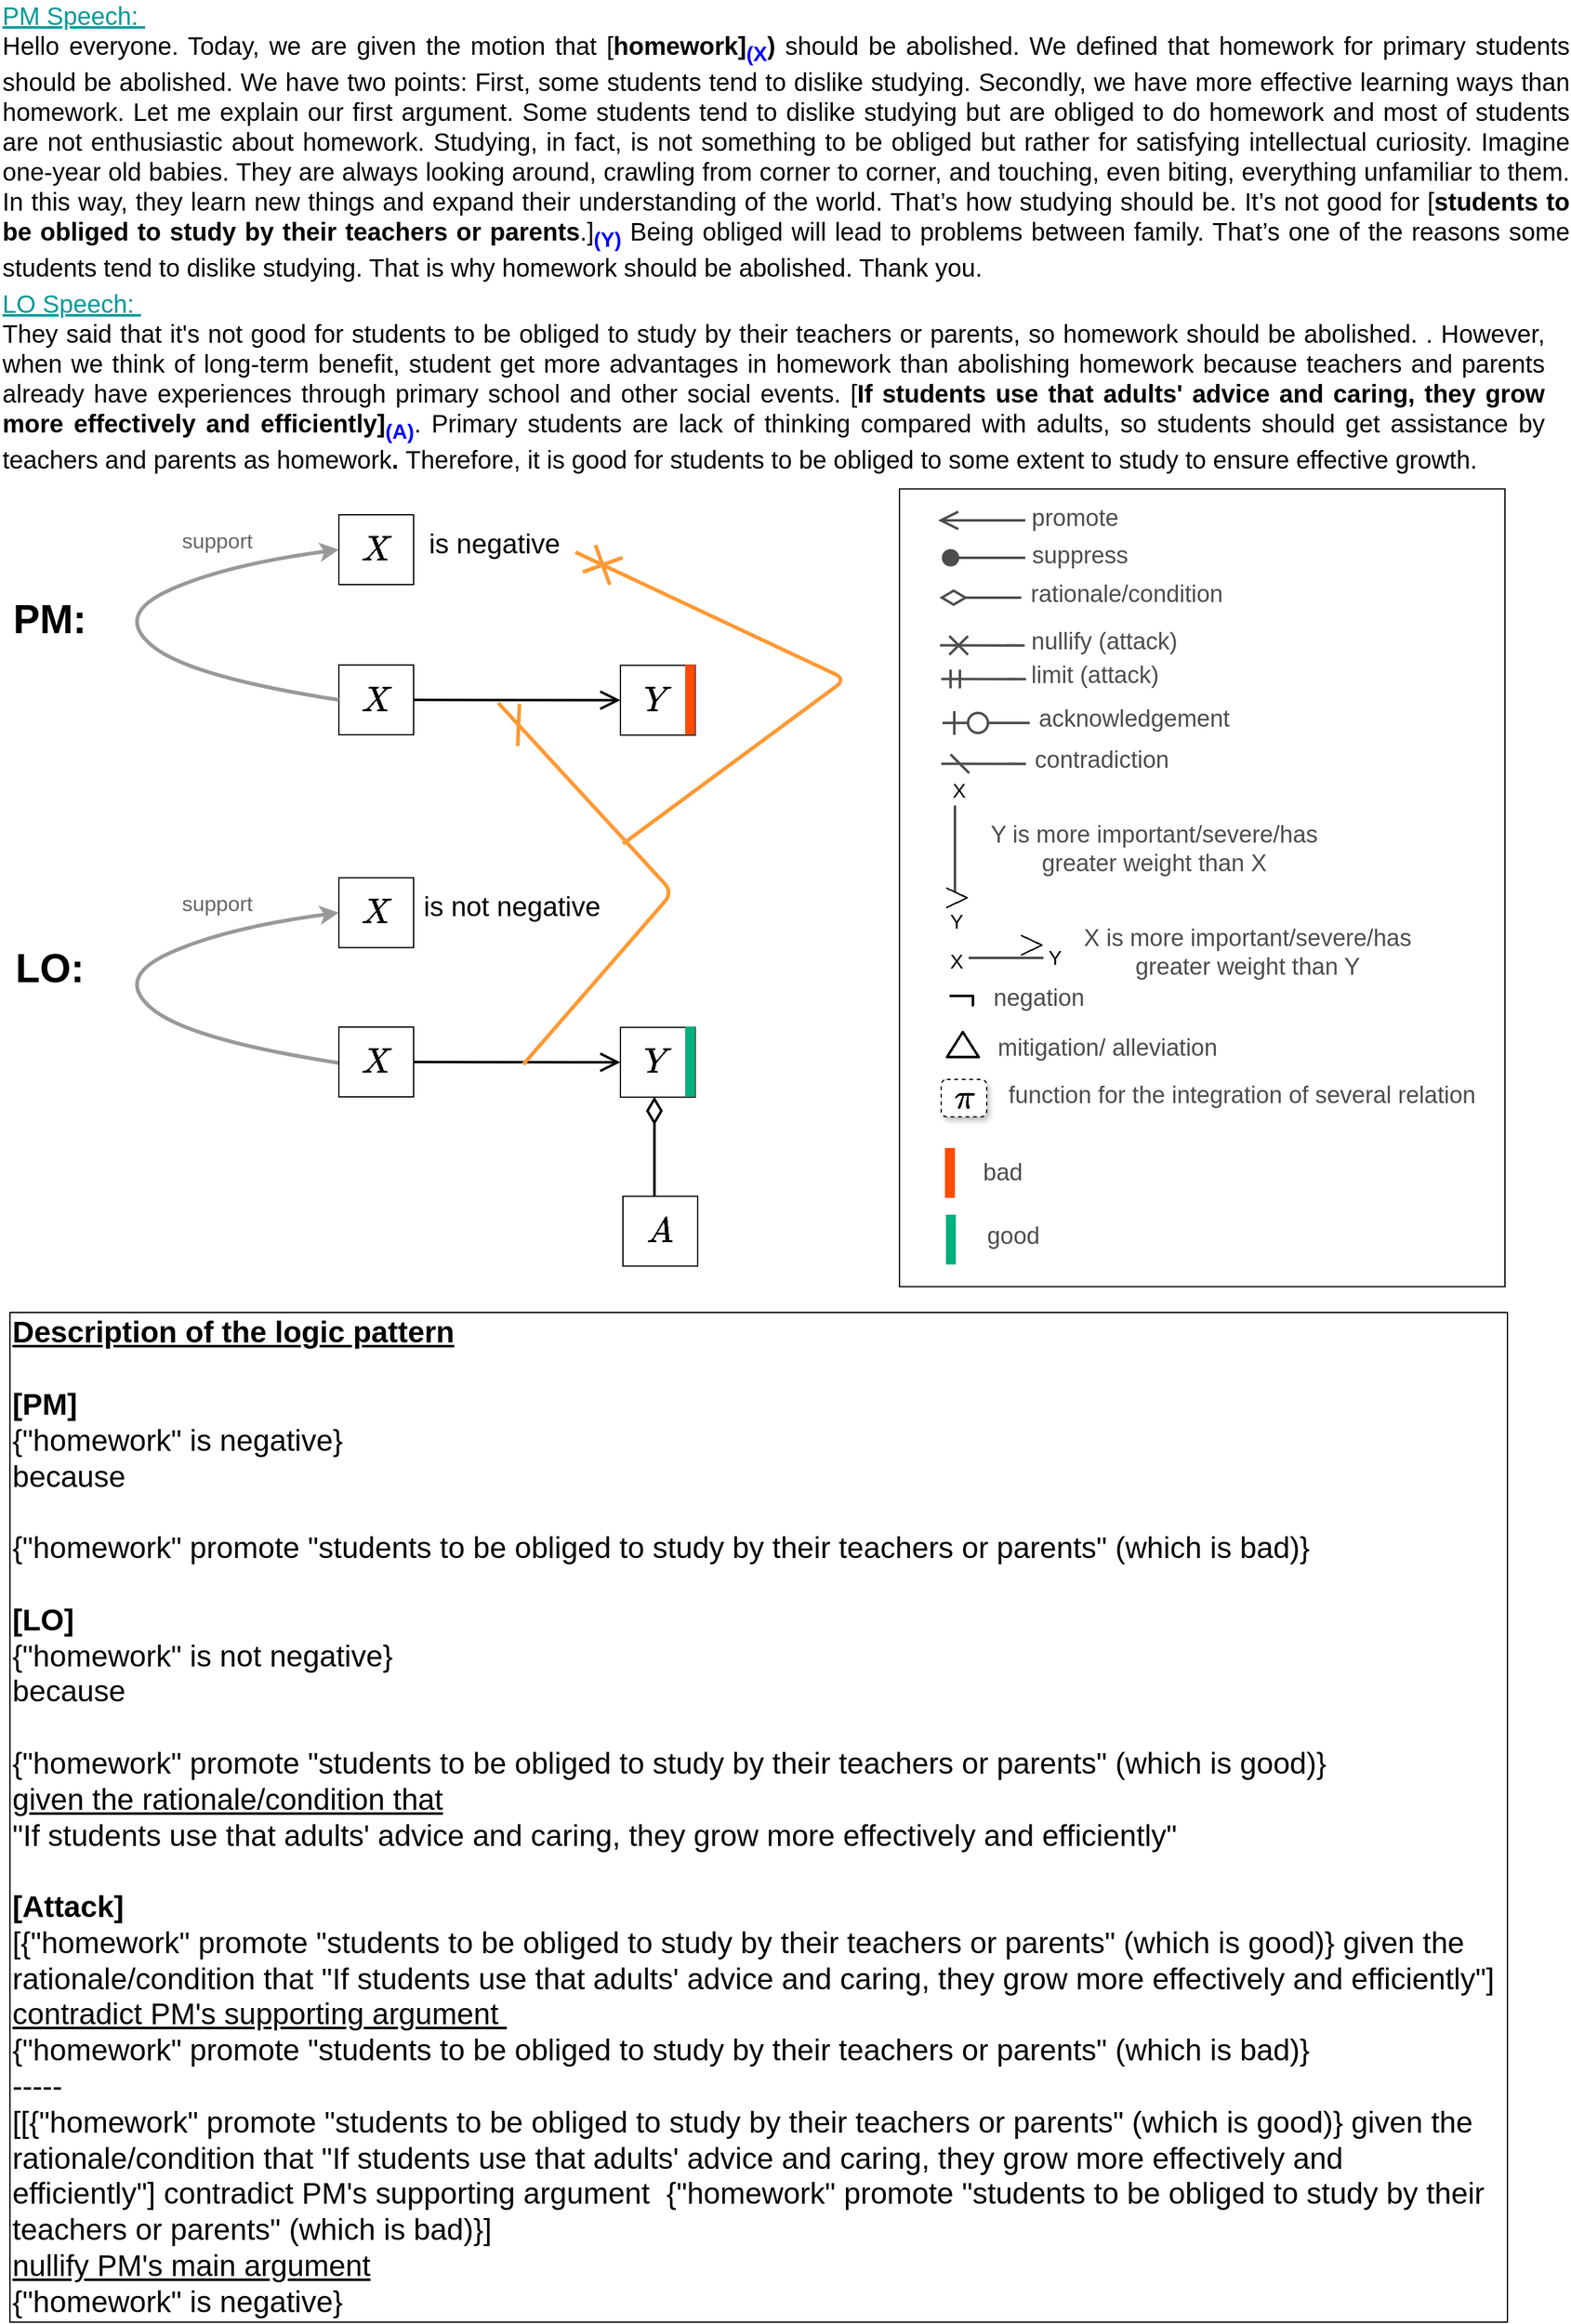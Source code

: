 <mxfile version="15.8.3" type="device"><diagram id="NebdKccpn1Tcwdz-Rh-k" name="Page-1"><mxGraphModel dx="1475" dy="936" grid="1" gridSize="10" guides="1" tooltips="1" connect="1" arrows="1" fold="1" page="1" pageScale="1" pageWidth="1100" pageHeight="1700" math="1" shadow="0"><root><mxCell id="0"/><mxCell id="1" parent="0"/><mxCell id="UqYzVpXplDqsbALxIXjI-1" value="&lt;div style=&quot;text-align: justify ; font-size: 20px&quot;&gt;&lt;font style=&quot;font-size: 20px&quot; color=&quot;#009999&quot;&gt;&lt;u&gt;PM Speech:&amp;nbsp;&lt;/u&gt;&lt;/font&gt;&lt;/div&gt;&lt;div style=&quot;text-align: justify&quot;&gt;&lt;span style=&quot;font-size: 20px&quot;&gt;Hello everyone. Today, we are given the motion that [&lt;b&gt;homework]&lt;sub&gt;&lt;font color=&quot;#0000ff&quot;&gt;(X&lt;/font&gt;&lt;/sub&gt;)&lt;/b&gt; should be abolished. We defined that homework for primary students should be abolished. We have two points: First, some students tend to dislike studying. Secondly, we have more effective learning ways than homework. Let me explain our first argument. Some students tend to dislike studying but are obliged to do homework and most of students are not enthusiastic about homework. Studying, in fact, is not something to be obliged but rather for satisfying intellectual curiosity. Imagine one-year old babies. They are always looking around, crawling from corner to corner, and touching, even biting, everything unfamiliar to them. In this way, they learn new things and expand their understanding of the world. That’s how studying should be. It’s not good for [&lt;b&gt;students to be obliged to study by their teachers or parents&lt;/b&gt;.]&lt;b&gt;&lt;sub&gt;&lt;font color=&quot;#0000ff&quot;&gt;(Y)&lt;/font&gt;&lt;/sub&gt;&lt;/b&gt; Being obliged will lead to problems between family. That’s one of the reasons some students tend to dislike studying. That is why homework should be abolished. Thank you.&lt;/span&gt;&lt;br&gt;&lt;/div&gt;" style="text;html=1;strokeColor=none;fillColor=none;align=left;verticalAlign=middle;whiteSpace=wrap;rounded=0;" parent="1" vertex="1"><mxGeometry x="550" y="144" width="1260" height="190" as="geometry"/></mxCell><mxCell id="UqYzVpXplDqsbALxIXjI-2" value="&lt;div style=&quot;text-align: justify ; font-size: 20px&quot;&gt;&lt;font style=&quot;font-size: 20px&quot; color=&quot;#009999&quot;&gt;&lt;u&gt;LO Speech:&amp;nbsp;&lt;/u&gt;&lt;/font&gt;&lt;/div&gt;&lt;div style=&quot;text-align: justify&quot;&gt;&lt;span style=&quot;font-size: 20px&quot;&gt;They said that it's not good for students to be obliged to study by their teachers or parents, so homework should be abolished. . However, when we think of long-term benefit, student get more advantages in homework than abolishing homework because teachers and parents already have experiences through primary school and other social events. [&lt;b&gt;If students use that adults' advice and caring, they grow more effectively and efficiently]&lt;sub&gt;&lt;font color=&quot;#0000ff&quot;&gt;(A)&lt;/font&gt;&lt;/sub&gt;&lt;/b&gt;. Primary students are lack of thinking compared with adults, so students should get assistance by teachers and parents as homework&lt;b&gt;.&lt;/b&gt;&amp;nbsp;Therefore, it is good for students to be obliged to some extent to study to ensure effective growth.&lt;/span&gt;&lt;br&gt;&lt;/div&gt;" style="text;html=1;strokeColor=none;fillColor=none;align=left;verticalAlign=middle;whiteSpace=wrap;rounded=0;" parent="1" vertex="1"><mxGeometry x="550" y="362" width="1240" height="140" as="geometry"/></mxCell><mxCell id="UqYzVpXplDqsbALxIXjI-18" value="&lt;font size=&quot;1&quot;&gt;&lt;b style=&quot;font-size: 32px&quot;&gt;PM:&lt;/b&gt;&lt;/font&gt;" style="text;html=1;strokeColor=none;fillColor=none;align=center;verticalAlign=middle;whiteSpace=wrap;rounded=0;" parent="1" vertex="1"><mxGeometry x="550" y="603" width="80" height="40" as="geometry"/></mxCell><mxCell id="UqYzVpXplDqsbALxIXjI-19" value="&lt;font size=&quot;1&quot;&gt;&lt;b style=&quot;font-size: 32px&quot;&gt;LO:&lt;/b&gt;&lt;/font&gt;" style="text;html=1;strokeColor=none;fillColor=none;align=center;verticalAlign=middle;whiteSpace=wrap;rounded=0;" parent="1" vertex="1"><mxGeometry x="550" y="883" width="80" height="40" as="geometry"/></mxCell><mxCell id="UqYzVpXplDqsbALxIXjI-66" value="&lt;font style=&quot;font-size: 24px&quot;&gt;$$X$$&lt;/font&gt;" style="whiteSpace=wrap;html=1;align=center;" parent="1" vertex="1"><mxGeometry x="822" y="539" width="60" height="56" as="geometry"/></mxCell><mxCell id="UqYzVpXplDqsbALxIXjI-67" value="&lt;font style=&quot;font-size: 22px&quot;&gt;is negative&lt;/font&gt;" style="text;html=1;strokeColor=none;fillColor=none;align=center;verticalAlign=middle;whiteSpace=wrap;rounded=0;" parent="1" vertex="1"><mxGeometry x="892" y="545.5" width="110" height="35" as="geometry"/></mxCell><mxCell id="UqYzVpXplDqsbALxIXjI-68" value="&lt;span style=&quot;font-size: 24px&quot;&gt;$$X$$&lt;/span&gt;" style="whiteSpace=wrap;html=1;align=center;" parent="1" vertex="1"><mxGeometry x="822" y="659.5" width="60" height="56" as="geometry"/></mxCell><mxCell id="UqYzVpXplDqsbALxIXjI-69" value="&lt;font style=&quot;font-size: 24px&quot;&gt;$$Y$$&lt;/font&gt;" style="whiteSpace=wrap;html=1;align=center;" parent="1" vertex="1"><mxGeometry x="1048" y="659.75" width="60" height="56" as="geometry"/></mxCell><mxCell id="UqYzVpXplDqsbALxIXjI-70" value="" style="whiteSpace=wrap;html=1;fontColor=#666666;fillColor=#FF4B00;strokeColor=none;" parent="1" vertex="1"><mxGeometry x="1100" y="659.25" width="8" height="56" as="geometry"/></mxCell><mxCell id="UqYzVpXplDqsbALxIXjI-72" value="" style="endArrow=open;html=1;fontColor=#666666;endSize=12;entryX=0;entryY=0.5;entryDx=0;entryDy=0;endFill=0;strokeWidth=2;exitX=1;exitY=0.5;exitDx=0;exitDy=0;" parent="1" source="UqYzVpXplDqsbALxIXjI-68" target="UqYzVpXplDqsbALxIXjI-69" edge="1"><mxGeometry width="50" height="50" relative="1" as="geometry"><mxPoint x="928" y="687.16" as="sourcePoint"/><mxPoint x="1020.0" y="687.16" as="targetPoint"/></mxGeometry></mxCell><mxCell id="UqYzVpXplDqsbALxIXjI-77" value="" style="curved=1;endArrow=classic;html=1;strokeWidth=3;exitX=0;exitY=0.5;exitDx=0;exitDy=0;entryX=0;entryY=0.5;entryDx=0;entryDy=0;strokeColor=#999999;" parent="1" source="UqYzVpXplDqsbALxIXjI-68" target="UqYzVpXplDqsbALxIXjI-66" edge="1"><mxGeometry width="50" height="50" relative="1" as="geometry"><mxPoint x="542" y="689" as="sourcePoint"/><mxPoint x="592" y="639" as="targetPoint"/><Array as="points"><mxPoint x="702" y="669"/><mxPoint x="642" y="619"/><mxPoint x="732" y="579"/></Array></mxGeometry></mxCell><mxCell id="UqYzVpXplDqsbALxIXjI-78" value="&lt;font style=&quot;font-size: 17px&quot; color=&quot;#666666&quot;&gt;support&lt;/font&gt;" style="text;html=1;fillColor=none;align=center;verticalAlign=middle;whiteSpace=wrap;rounded=0;rotation=0;" parent="1" vertex="1"><mxGeometry x="692" y="545.5" width="65" height="30" as="geometry"/></mxCell><mxCell id="UqYzVpXplDqsbALxIXjI-79" value="&lt;font style=&quot;font-size: 24px&quot;&gt;$$X$$&lt;/font&gt;" style="whiteSpace=wrap;html=1;align=center;" parent="1" vertex="1"><mxGeometry x="822" y="830.25" width="60" height="56" as="geometry"/></mxCell><mxCell id="UqYzVpXplDqsbALxIXjI-80" value="&lt;font style=&quot;font-size: 22px&quot;&gt;is not negative&lt;/font&gt;" style="text;html=1;strokeColor=none;fillColor=none;align=center;verticalAlign=middle;whiteSpace=wrap;rounded=0;" parent="1" vertex="1"><mxGeometry x="887" y="836.75" width="148" height="35" as="geometry"/></mxCell><mxCell id="UqYzVpXplDqsbALxIXjI-85" value="" style="curved=1;endArrow=classic;html=1;strokeWidth=3;exitX=0;exitY=0.5;exitDx=0;exitDy=0;entryX=0;entryY=0.5;entryDx=0;entryDy=0;strokeColor=#999999;" parent="1" target="UqYzVpXplDqsbALxIXjI-79" edge="1"><mxGeometry width="50" height="50" relative="1" as="geometry"><mxPoint x="822" y="978.75" as="sourcePoint"/><mxPoint x="592" y="930.25" as="targetPoint"/><Array as="points"><mxPoint x="702" y="960.25"/><mxPoint x="642" y="910.25"/><mxPoint x="732" y="870.25"/></Array></mxGeometry></mxCell><mxCell id="UqYzVpXplDqsbALxIXjI-86" value="&lt;font style=&quot;font-size: 17px&quot; color=&quot;#666666&quot;&gt;support&lt;/font&gt;" style="text;html=1;fillColor=none;align=center;verticalAlign=middle;whiteSpace=wrap;rounded=0;rotation=0;" parent="1" vertex="1"><mxGeometry x="692" y="836.75" width="65" height="30" as="geometry"/></mxCell><mxCell id="6CGI5jLV4uSBRsjH8G13-3" value="" style="rounded=0;whiteSpace=wrap;html=1;glass=0;sketch=0;strokeColor=default;fillColor=none;" parent="1" vertex="1"><mxGeometry x="1272" y="518.25" width="486" height="640" as="geometry"/></mxCell><mxCell id="6CGI5jLV4uSBRsjH8G13-4" value="" style="endArrow=ERzeroToOne;html=1;endFill=1;endSize=16;strokeWidth=2;strokeColor=#4D4D4D;" parent="1" edge="1"><mxGeometry width="50" height="50" relative="1" as="geometry"><mxPoint x="1376.5" y="706" as="sourcePoint"/><mxPoint x="1306.5" y="706" as="targetPoint"/></mxGeometry></mxCell><mxCell id="6CGI5jLV4uSBRsjH8G13-5" value="" style="endArrow=none;html=1;endSize=16;strokeWidth=2;strokeColor=#4D4D4D;" parent="1" edge="1"><mxGeometry width="50" height="50" relative="1" as="geometry"><mxPoint x="1316.5" y="842.25" as="sourcePoint"/><mxPoint x="1316.5" y="772.25" as="targetPoint"/></mxGeometry></mxCell><mxCell id="6CGI5jLV4uSBRsjH8G13-6" value="&lt;span style=&quot;font-size: 24px&quot;&gt;&lt;font style=&quot;font-size: 24px&quot;&gt;$$&amp;gt;$$&lt;/font&gt;&lt;/span&gt;" style="text;html=1;strokeColor=none;fillColor=none;align=center;verticalAlign=middle;whiteSpace=wrap;rounded=0;fontSize=24;fontStyle=1;horizontal=1;" parent="1" vertex="1"><mxGeometry x="1297.5" y="835.25" width="40" height="20" as="geometry"/></mxCell><mxCell id="6CGI5jLV4uSBRsjH8G13-7" value="&lt;span style=&quot;font-size: 19px&quot;&gt;Y is more important/severe/has greater weight than X&lt;/span&gt;" style="text;html=1;strokeColor=none;fillColor=none;align=center;verticalAlign=middle;whiteSpace=wrap;rounded=0;fontColor=#4D4D4D;" parent="1" vertex="1"><mxGeometry x="1328.5" y="782.25" width="294.5" height="50" as="geometry"/></mxCell><mxCell id="6CGI5jLV4uSBRsjH8G13-8" value="&lt;font style=&quot;font-size: 16px&quot;&gt;X&lt;/font&gt;" style="text;html=1;strokeColor=none;fillColor=none;align=center;verticalAlign=middle;whiteSpace=wrap;rounded=0;fontSize=14;" parent="1" vertex="1"><mxGeometry x="1299.5" y="750" width="40" height="20" as="geometry"/></mxCell><mxCell id="6CGI5jLV4uSBRsjH8G13-9" value="&lt;font style=&quot;font-size: 16px&quot;&gt;Y&lt;/font&gt;" style="text;html=1;strokeColor=none;fillColor=none;align=center;verticalAlign=middle;whiteSpace=wrap;rounded=0;fontSize=14;" parent="1" vertex="1"><mxGeometry x="1297.5" y="855.25" width="40" height="20" as="geometry"/></mxCell><mxCell id="6CGI5jLV4uSBRsjH8G13-10" value="" style="endArrow=none;html=1;endSize=0;strokeWidth=2;startArrow=cross;startFill=0;startSize=12;strokeColor=#4D4D4D;" parent="1" edge="1"><mxGeometry width="50" height="50" relative="1" as="geometry"><mxPoint x="1304.5" y="643.75" as="sourcePoint"/><mxPoint x="1372.5" y="643.87" as="targetPoint"/><Array as="points"><mxPoint x="1372.5" y="643.87"/><mxPoint x="1354.5" y="643.75"/></Array></mxGeometry></mxCell><mxCell id="6CGI5jLV4uSBRsjH8G13-11" value="&lt;font style=&quot;font-size: 19px&quot;&gt;nullify (attack)&lt;/font&gt;" style="text;html=1;strokeColor=none;fillColor=none;align=center;verticalAlign=middle;whiteSpace=wrap;rounded=0;fontColor=#4D4D4D;" parent="1" vertex="1"><mxGeometry x="1366.5" y="624" width="138.5" height="34" as="geometry"/></mxCell><mxCell id="6CGI5jLV4uSBRsjH8G13-12" value="" style="endArrow=open;html=1;fontColor=#666666;endSize=12;endFill=0;strokeWidth=2;strokeColor=#4D4D4D;" parent="1" edge="1"><mxGeometry width="50" height="50" relative="1" as="geometry"><mxPoint x="1373" y="543.5" as="sourcePoint"/><mxPoint x="1303" y="543.5" as="targetPoint"/></mxGeometry></mxCell><mxCell id="6CGI5jLV4uSBRsjH8G13-13" value="&lt;span style=&quot;font-size: 19px&quot;&gt;promote&lt;/span&gt;" style="text;html=1;strokeColor=none;fillColor=none;align=center;verticalAlign=middle;whiteSpace=wrap;rounded=0;fontColor=#4D4D4D;" parent="1" vertex="1"><mxGeometry x="1373" y="524.5" width="80" height="34" as="geometry"/></mxCell><mxCell id="6CGI5jLV4uSBRsjH8G13-14" value="" style="endArrow=oval;html=1;fontColor=#666666;endSize=12;endFill=1;strokeWidth=2;strokeColor=#4D4D4D;" parent="1" edge="1"><mxGeometry width="50" height="50" relative="1" as="geometry"><mxPoint x="1373" y="573.5" as="sourcePoint"/><mxPoint x="1313" y="573.5" as="targetPoint"/></mxGeometry></mxCell><mxCell id="6CGI5jLV4uSBRsjH8G13-15" value="&lt;span style=&quot;font-size: 19px&quot;&gt;suppress&lt;/span&gt;" style="text;html=1;strokeColor=none;fillColor=none;align=center;verticalAlign=middle;whiteSpace=wrap;rounded=0;fontColor=#4D4D4D;" parent="1" vertex="1"><mxGeometry x="1377" y="554.5" width="80" height="34" as="geometry"/></mxCell><mxCell id="6CGI5jLV4uSBRsjH8G13-16" value="" style="endArrow=none;html=1;endSize=0;strokeWidth=2;startArrow=diamondThin;startFill=0;startSize=17;strokeColor=#4D4D4D;" parent="1" edge="1"><mxGeometry width="50" height="50" relative="1" as="geometry"><mxPoint x="1304" y="605.5" as="sourcePoint"/><mxPoint x="1342" y="605.5" as="targetPoint"/><Array as="points"><mxPoint x="1374" y="605.5"/><mxPoint x="1352" y="605.5"/></Array></mxGeometry></mxCell><mxCell id="6CGI5jLV4uSBRsjH8G13-17" value="&lt;font style=&quot;font-size: 19px&quot;&gt;rationale/condition&lt;/font&gt;" style="text;html=1;strokeColor=none;fillColor=none;align=center;verticalAlign=middle;whiteSpace=wrap;rounded=0;fontColor=#4D4D4D;" parent="1" vertex="1"><mxGeometry x="1369" y="585.5" width="171" height="34" as="geometry"/></mxCell><mxCell id="6CGI5jLV4uSBRsjH8G13-18" value="&lt;font style=&quot;font-size: 19px&quot;&gt;acknowledgement&lt;/font&gt;" style="text;html=1;strokeColor=none;fillColor=none;align=center;verticalAlign=middle;whiteSpace=wrap;rounded=0;fontColor=#4D4D4D;" parent="1" vertex="1"><mxGeometry x="1377" y="686" width="167" height="34" as="geometry"/></mxCell><mxCell id="6CGI5jLV4uSBRsjH8G13-19" value="" style="endArrow=none;html=1;endSize=16;strokeWidth=2;strokeColor=#4D4D4D;" parent="1" edge="1"><mxGeometry width="50" height="50" relative="1" as="geometry"><mxPoint x="1387.5" y="894.5" as="sourcePoint"/><mxPoint x="1327.5" y="894.5" as="targetPoint"/></mxGeometry></mxCell><mxCell id="6CGI5jLV4uSBRsjH8G13-20" value="&lt;span style=&quot;font-size: 24px&quot;&gt;&lt;font style=&quot;font-size: 24px&quot;&gt;$$&amp;gt;$$&lt;/font&gt;&lt;/span&gt;" style="text;html=1;strokeColor=none;fillColor=none;align=center;verticalAlign=middle;whiteSpace=wrap;rounded=0;fontSize=24;fontStyle=1;horizontal=1;" parent="1" vertex="1"><mxGeometry x="1357.5" y="872.5" width="40" height="20" as="geometry"/></mxCell><mxCell id="6CGI5jLV4uSBRsjH8G13-21" value="&lt;font style=&quot;font-size: 16px&quot;&gt;X&lt;/font&gt;" style="text;html=1;strokeColor=none;fillColor=none;align=center;verticalAlign=middle;whiteSpace=wrap;rounded=0;fontSize=14;" parent="1" vertex="1"><mxGeometry x="1297.5" y="886.5" width="40" height="20" as="geometry"/></mxCell><mxCell id="6CGI5jLV4uSBRsjH8G13-22" value="&lt;font style=&quot;font-size: 16px&quot;&gt;Y&lt;/font&gt;" style="text;html=1;strokeColor=none;fillColor=none;align=center;verticalAlign=middle;whiteSpace=wrap;rounded=0;fontSize=14;" parent="1" vertex="1"><mxGeometry x="1376.5" y="883.5" width="40" height="20" as="geometry"/></mxCell><mxCell id="6CGI5jLV4uSBRsjH8G13-23" value="&lt;span style=&quot;font-size: 19px&quot;&gt;X is more important/severe/has greater weight&amp;nbsp;&lt;/span&gt;&lt;span style=&quot;font-size: 19px&quot;&gt;than Y&lt;/span&gt;" style="text;html=1;strokeColor=none;fillColor=none;align=center;verticalAlign=middle;whiteSpace=wrap;rounded=0;fontColor=#4D4D4D;" parent="1" vertex="1"><mxGeometry x="1417.5" y="872.5" width="266.5" height="34" as="geometry"/></mxCell><mxCell id="6CGI5jLV4uSBRsjH8G13-24" value="" style="endArrow=none;html=1;endSize=0;strokeWidth=2;startArrow=dash;startFill=0;startSize=12;strokeColor=#4D4D4D;" parent="1" edge="1"><mxGeometry width="50" height="50" relative="1" as="geometry"><mxPoint x="1305.5" y="738.75" as="sourcePoint"/><mxPoint x="1373.5" y="738.87" as="targetPoint"/><Array as="points"><mxPoint x="1373.5" y="738.87"/><mxPoint x="1355.5" y="738.75"/></Array></mxGeometry></mxCell><mxCell id="6CGI5jLV4uSBRsjH8G13-25" value="&lt;font style=&quot;font-size: 19px&quot;&gt;contradiction&lt;/font&gt;" style="text;html=1;strokeColor=none;fillColor=none;align=center;verticalAlign=middle;whiteSpace=wrap;rounded=0;fontColor=#4D4D4D;" parent="1" vertex="1"><mxGeometry x="1379.5" y="719" width="109" height="34" as="geometry"/></mxCell><mxCell id="6CGI5jLV4uSBRsjH8G13-26" value="" style="whiteSpace=wrap;html=1;fontColor=#666666;strokeColor=none;fillColor=#FF4B00;" parent="1" vertex="1"><mxGeometry x="1308.5" y="1047" width="8" height="40" as="geometry"/></mxCell><mxCell id="6CGI5jLV4uSBRsjH8G13-27" value="&lt;span style=&quot;font-size: 19px&quot;&gt;bad&lt;/span&gt;" style="text;html=1;strokeColor=none;fillColor=none;align=center;verticalAlign=middle;whiteSpace=wrap;rounded=0;fontColor=#4D4D4D;" parent="1" vertex="1"><mxGeometry x="1327" y="1050" width="55.5" height="34" as="geometry"/></mxCell><mxCell id="6CGI5jLV4uSBRsjH8G13-28" value="" style="whiteSpace=wrap;html=1;fontColor=#666666;strokeColor=none;fillColor=#03AF7A;" parent="1" vertex="1"><mxGeometry x="1309.25" y="1100.5" width="8" height="40" as="geometry"/></mxCell><mxCell id="6CGI5jLV4uSBRsjH8G13-29" value="&lt;span style=&quot;font-size: 19px&quot;&gt;good&lt;/span&gt;" style="text;html=1;strokeColor=none;fillColor=none;align=center;verticalAlign=middle;whiteSpace=wrap;rounded=0;fontColor=#4D4D4D;" parent="1" vertex="1"><mxGeometry x="1330" y="1100.5" width="66.5" height="34" as="geometry"/></mxCell><mxCell id="6CGI5jLV4uSBRsjH8G13-30" value="&lt;span style=&quot;font-size: 19px&quot;&gt;mitigation/&amp;nbsp;&lt;/span&gt;&lt;span style=&quot;font-size: 19px&quot;&gt;alleviation&lt;/span&gt;" style="text;html=1;strokeColor=none;fillColor=none;align=center;verticalAlign=middle;whiteSpace=wrap;rounded=0;fontColor=#4D4D4D;" parent="1" vertex="1"><mxGeometry x="1346.25" y="949.75" width="186" height="34" as="geometry"/></mxCell><mxCell id="6CGI5jLV4uSBRsjH8G13-31" value="&lt;font style=&quot;font-size: 26px&quot;&gt;$$\boldsymbol{\triangle}$$&lt;/font&gt;" style="text;html=1;strokeColor=none;fillColor=none;align=center;verticalAlign=middle;whiteSpace=wrap;rounded=0;" parent="1" vertex="1"><mxGeometry x="1293.25" y="948.75" width="60" height="35" as="geometry"/></mxCell><mxCell id="6CGI5jLV4uSBRsjH8G13-32" value="&lt;font style=&quot;font-size: 26px&quot;&gt;$$\boldsymbol{\neg}$$&lt;/font&gt;" style="text;html=1;strokeColor=none;fillColor=none;align=center;verticalAlign=middle;whiteSpace=wrap;rounded=0;" parent="1" vertex="1"><mxGeometry x="1291.5" y="909.75" width="60" height="35" as="geometry"/></mxCell><mxCell id="6CGI5jLV4uSBRsjH8G13-33" value="&lt;span style=&quot;font-size: 19px&quot;&gt;negation&lt;/span&gt;" style="text;html=1;strokeColor=none;fillColor=none;align=center;verticalAlign=middle;whiteSpace=wrap;rounded=0;fontColor=#4D4D4D;" parent="1" vertex="1"><mxGeometry x="1344" y="909.75" width="80" height="34" as="geometry"/></mxCell><mxCell id="6CGI5jLV4uSBRsjH8G13-34" value="&lt;font style=&quot;font-size: 24px&quot;&gt;$$\pi$$&lt;/font&gt;" style="whiteSpace=wrap;html=1;dashed=1;perimeterSpacing=0;shadow=1;align=center;rounded=1;" parent="1" vertex="1"><mxGeometry x="1305.5" y="992" width="36.5" height="30" as="geometry"/></mxCell><mxCell id="6CGI5jLV4uSBRsjH8G13-35" value="&lt;span style=&quot;font-size: 19px&quot;&gt;function for the integration of several relation&lt;/span&gt;" style="text;html=1;strokeColor=none;fillColor=none;align=center;verticalAlign=middle;whiteSpace=wrap;rounded=0;fontColor=#4D4D4D;" parent="1" vertex="1"><mxGeometry x="1346.25" y="988" width="401.75" height="34" as="geometry"/></mxCell><mxCell id="6CGI5jLV4uSBRsjH8G13-36" value="" style="endArrow=none;html=1;endSize=0;strokeWidth=2;startArrow=ERmandOne;startFill=0;startSize=12;strokeColor=#4D4D4D;" parent="1" edge="1"><mxGeometry width="50" height="50" relative="1" as="geometry"><mxPoint x="1305.5" y="670.75" as="sourcePoint"/><mxPoint x="1373.5" y="670.87" as="targetPoint"/><Array as="points"><mxPoint x="1373.5" y="670.87"/><mxPoint x="1355.5" y="670.75"/></Array></mxGeometry></mxCell><mxCell id="6CGI5jLV4uSBRsjH8G13-37" value="&lt;span style=&quot;font-size: 19px&quot;&gt;limit (attack)&lt;/span&gt;" style="text;html=1;strokeColor=none;fillColor=none;align=center;verticalAlign=middle;whiteSpace=wrap;rounded=0;fontColor=#4D4D4D;" parent="1" vertex="1"><mxGeometry x="1364.5" y="651" width="127.5" height="34" as="geometry"/></mxCell><mxCell id="SD8eJdpX596T_U0eY9mm-1" value="&lt;span style=&quot;font-size: 24px&quot;&gt;$$X$$&lt;/span&gt;" style="whiteSpace=wrap;html=1;align=center;" parent="1" vertex="1"><mxGeometry x="822" y="950" width="60" height="56" as="geometry"/></mxCell><mxCell id="SD8eJdpX596T_U0eY9mm-2" value="&lt;font style=&quot;font-size: 24px&quot;&gt;$$Y$$&lt;/font&gt;" style="whiteSpace=wrap;html=1;align=center;" parent="1" vertex="1"><mxGeometry x="1048" y="950.25" width="60" height="56" as="geometry"/></mxCell><mxCell id="SD8eJdpX596T_U0eY9mm-3" value="" style="whiteSpace=wrap;html=1;fontColor=#666666;fillColor=#03AF7A;strokeColor=none;" parent="1" vertex="1"><mxGeometry x="1100" y="949.75" width="8" height="56" as="geometry"/></mxCell><mxCell id="SD8eJdpX596T_U0eY9mm-4" value="" style="endArrow=open;html=1;fontColor=#666666;endSize=12;entryX=0;entryY=0.5;entryDx=0;entryDy=0;endFill=0;strokeWidth=2;exitX=1;exitY=0.5;exitDx=0;exitDy=0;" parent="1" source="SD8eJdpX596T_U0eY9mm-1" target="SD8eJdpX596T_U0eY9mm-2" edge="1"><mxGeometry width="50" height="50" relative="1" as="geometry"><mxPoint x="928" y="977.66" as="sourcePoint"/><mxPoint x="1020.0" y="977.66" as="targetPoint"/></mxGeometry></mxCell><mxCell id="SD8eJdpX596T_U0eY9mm-7" value="" style="endArrow=none;html=1;endSize=0;strokeColor=#000000;strokeWidth=2;startArrow=diamondThin;startFill=0;startSize=17;entryX=0.5;entryY=0;entryDx=0;entryDy=0;" parent="1" edge="1"><mxGeometry width="50" height="50" relative="1" as="geometry"><mxPoint x="1075.29" y="1005.75" as="sourcePoint"/><mxPoint x="1075.29" y="1089.75" as="targetPoint"/><Array as="points"/></mxGeometry></mxCell><mxCell id="SD8eJdpX596T_U0eY9mm-8" value="&lt;font style=&quot;font-size: 24px&quot;&gt;$$A$$&lt;/font&gt;" style="whiteSpace=wrap;html=1;align=center;" parent="1" vertex="1"><mxGeometry x="1050" y="1085.75" width="60" height="56" as="geometry"/></mxCell><mxCell id="6jHt0B3x2qdbAsAxZpP0-3" value="&lt;b&gt;&lt;u&gt;Description of the logic pattern&lt;br&gt;&lt;/u&gt;&lt;br&gt;[PM]&lt;/b&gt;&lt;br&gt;{&quot;homework&quot; is negative}&lt;br&gt;because&lt;br&gt;&lt;br&gt;{&quot;homework&quot; promote &quot;students to be obliged to study by their teachers or parents&quot; (which is bad)}&lt;br&gt;&lt;br&gt;&lt;b&gt;[LO]&lt;/b&gt;&lt;br&gt;{&quot;homework&quot; is not negative}&lt;br&gt;because&lt;br&gt;&lt;br&gt;{&quot;homework&quot; promote &quot;students to be obliged to study by their teachers or parents&quot; (which is good)}&lt;br&gt;&lt;u&gt;given the rationale/condition that&lt;br&gt;&lt;/u&gt;&quot;If students use that adults' advice and caring, they grow more effectively and efficiently&quot;&lt;br&gt;&lt;br&gt;&lt;b&gt;[Attack]&lt;/b&gt;&lt;br&gt;&lt;div&gt;&lt;span&gt;&lt;div&gt;&lt;div&gt;[{&quot;homework&quot; promote &quot;students to be obliged to study by their teachers or parents&quot; (which is good)}&amp;nbsp;&lt;span&gt;given the rationale/condition that&amp;nbsp;&lt;/span&gt;&lt;span&gt;&quot;&lt;/span&gt;&lt;span style=&quot;font-size: 24px&quot;&gt;If students use that adults' advice and caring, they grow more effectively and efficiently&lt;/span&gt;&lt;span&gt;&quot;]&lt;/span&gt;&lt;/div&gt;&lt;/div&gt;&lt;div&gt;&lt;u&gt;contradict PM's supporting argument&amp;nbsp;&lt;/u&gt;&lt;/div&gt;&lt;div&gt;{&quot;homework&quot; promote &quot;students to be obliged to study by their teachers or parents&quot; (which is bad)}&lt;br&gt;&lt;/div&gt;&lt;div&gt;-----&lt;/div&gt;&lt;div&gt;[&lt;span&gt;[{&quot;homework&quot; promote &quot;students to be obliged to study by their teachers or parents&quot; (which is good)} given the rationale/condition that &quot;&lt;/span&gt;&lt;span style=&quot;font-size: 24px&quot;&gt;If students use that adults' advice and caring, they grow more effectively and efficiently&lt;/span&gt;&lt;span&gt;&quot;]&amp;nbsp;&lt;/span&gt;&lt;span&gt;contradict PM's supporting argument&amp;nbsp;&amp;nbsp;&lt;/span&gt;&lt;span&gt;{&quot;homework&quot; promote &quot;students to be obliged to study by their teachers or parents&quot; (which is bad)}&lt;/span&gt;&lt;span&gt;]&lt;/span&gt;&lt;/div&gt;&lt;div&gt;&lt;u&gt;nullify PM's main argument&lt;/u&gt;&lt;/div&gt;&lt;div&gt;{&quot;homework&quot; is negative}&lt;/div&gt;&lt;/span&gt;&lt;/div&gt;" style="rounded=0;whiteSpace=wrap;html=1;fontSize=24;strokeColor=default;align=left;" parent="1" vertex="1"><mxGeometry x="558" y="1179" width="1202" height="810" as="geometry"/></mxCell><mxCell id="6jHt0B3x2qdbAsAxZpP0-4" value="" style="endArrow=none;html=1;endSize=0;strokeWidth=3;startArrow=cross;startFill=0;startSize=20;strokeColor=#FF9933;" parent="1" edge="1"><mxGeometry width="50" height="50" relative="1" as="geometry"><mxPoint x="1012" y="569" as="sourcePoint"/><mxPoint x="1050" y="803" as="targetPoint"/><Array as="points"><mxPoint x="1229" y="670.88"/></Array></mxGeometry></mxCell><mxCell id="6jHt0B3x2qdbAsAxZpP0-5" value="" style="endArrow=none;html=1;endSize=0;strokeWidth=3;startArrow=dash;startFill=0;startSize=20;strokeColor=#FF9933;" parent="1" edge="1"><mxGeometry width="50" height="50" relative="1" as="geometry"><mxPoint x="950" y="690" as="sourcePoint"/><mxPoint x="970" y="980" as="targetPoint"/><Array as="points"><mxPoint x="1090" y="842"/></Array></mxGeometry></mxCell></root></mxGraphModel></diagram></mxfile>